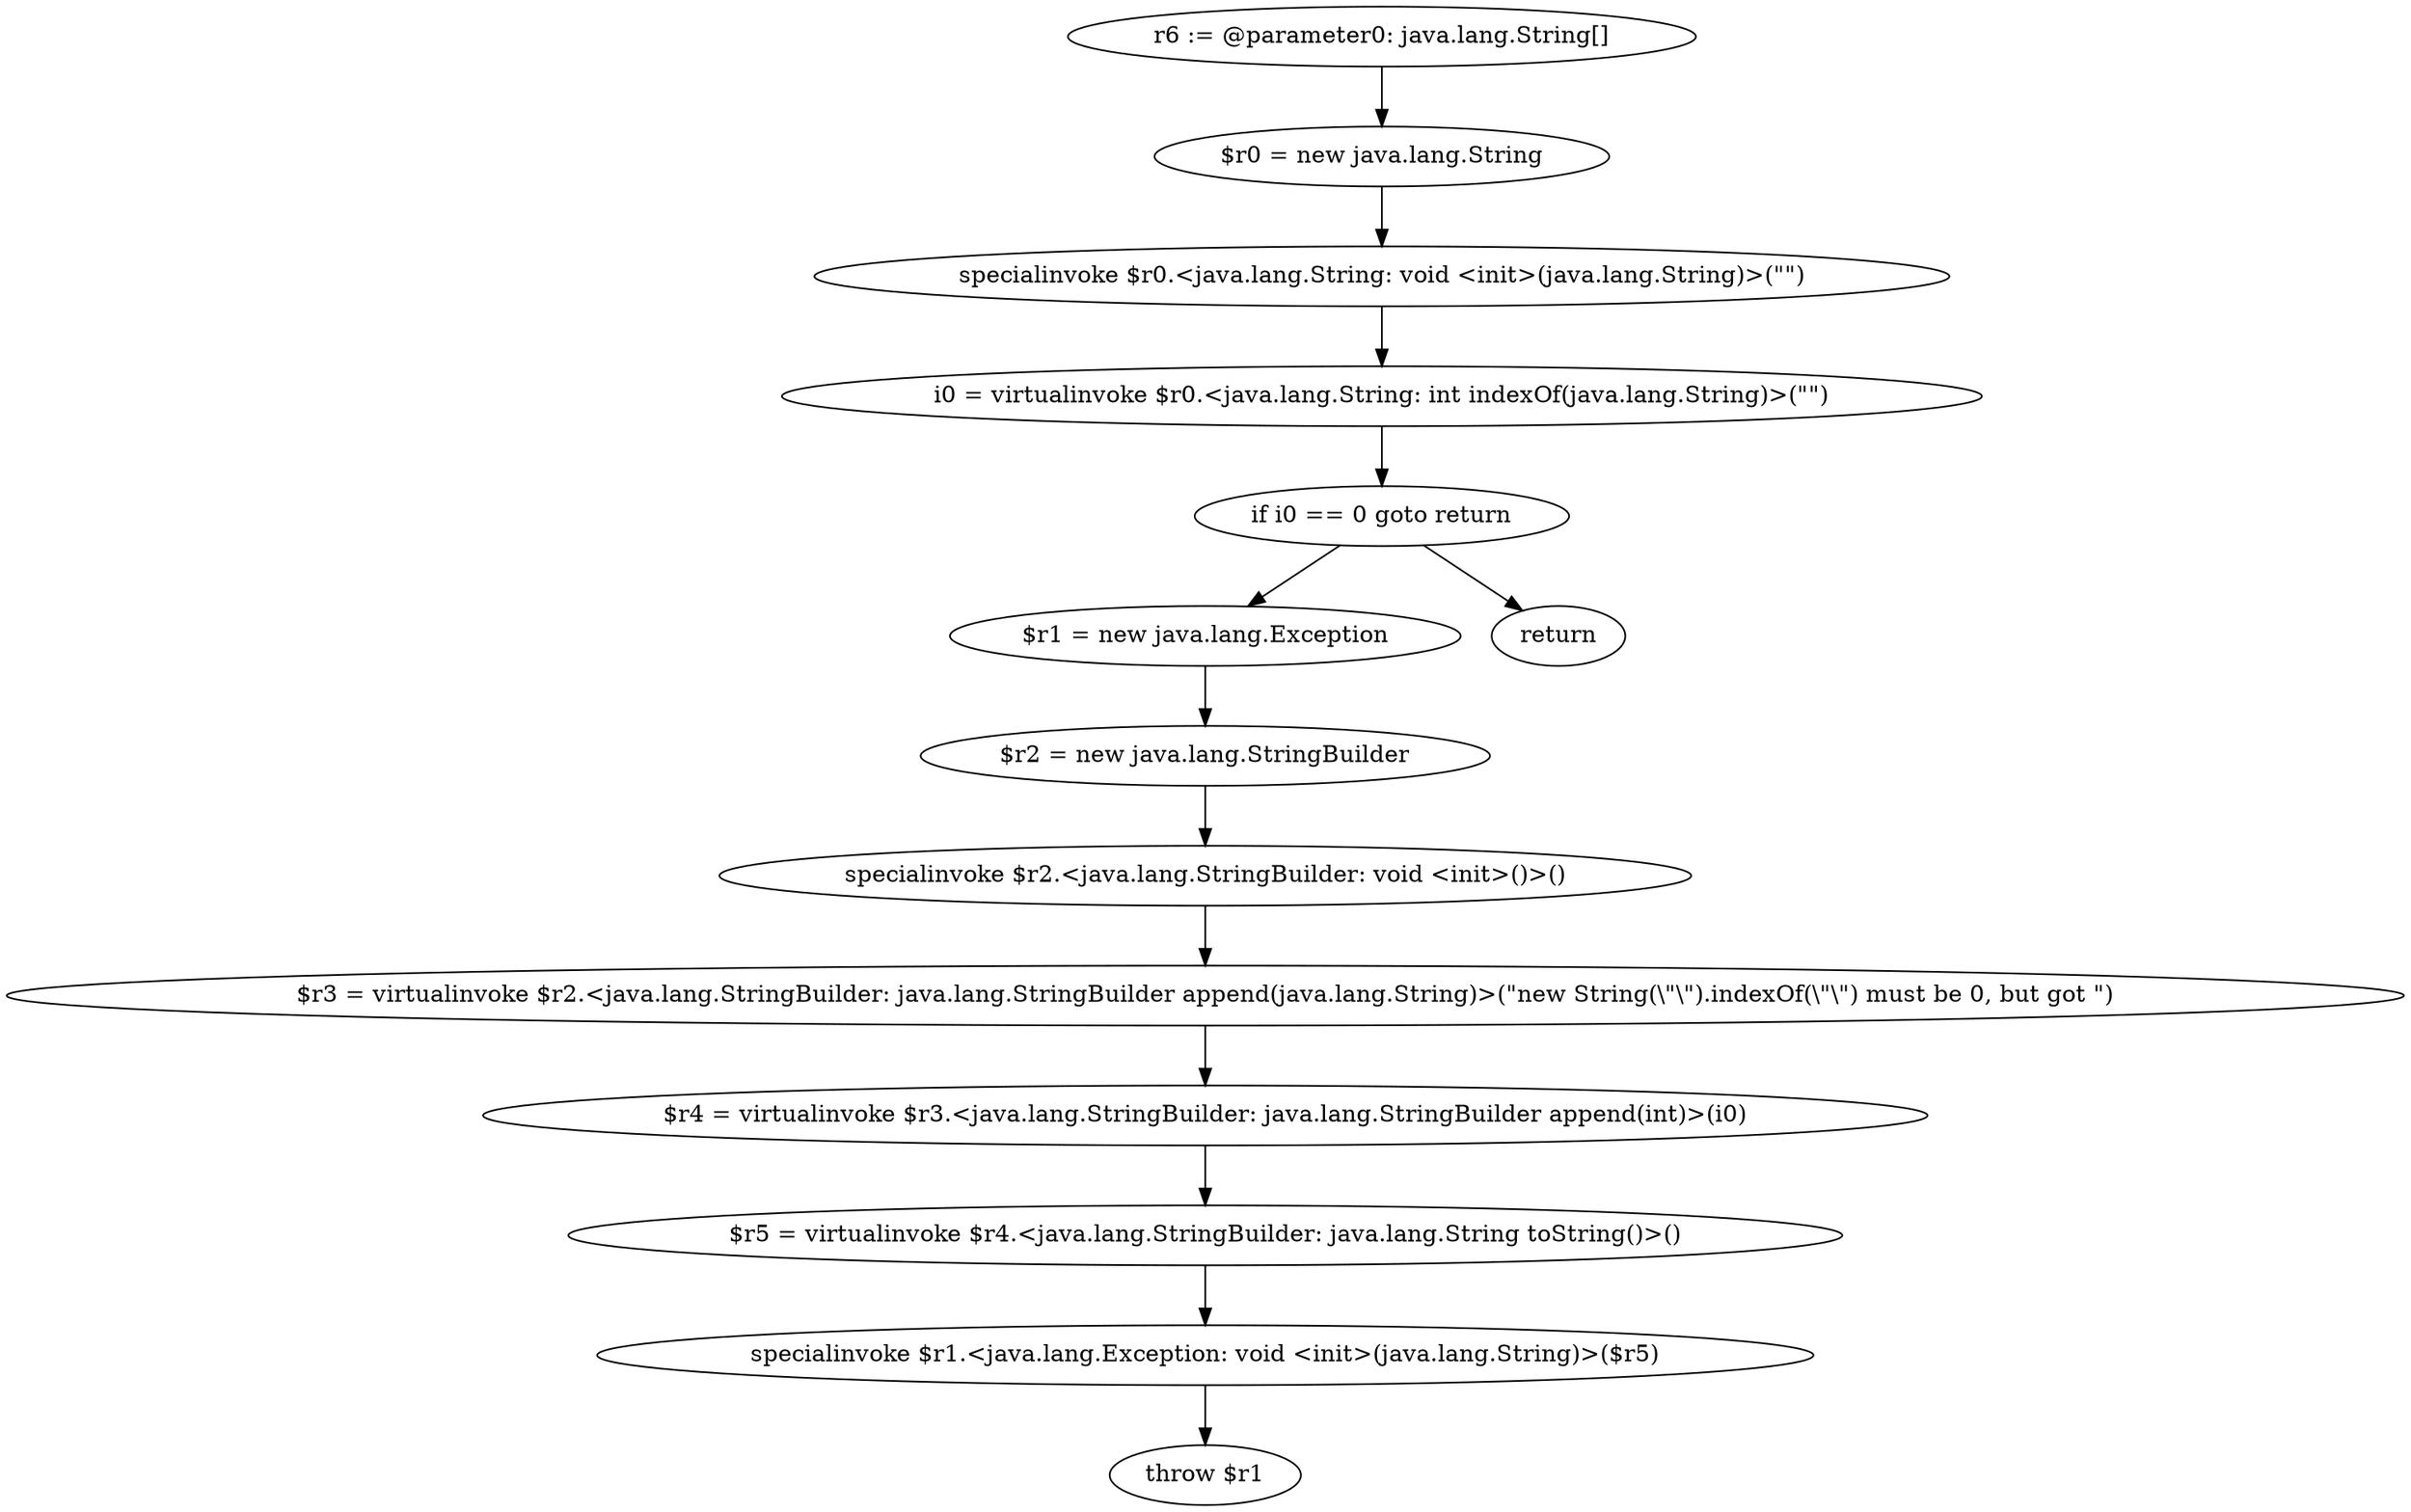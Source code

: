 digraph "unitGraph" {
    "r6 := @parameter0: java.lang.String[]"
    "$r0 = new java.lang.String"
    "specialinvoke $r0.<java.lang.String: void <init>(java.lang.String)>(\"\")"
    "i0 = virtualinvoke $r0.<java.lang.String: int indexOf(java.lang.String)>(\"\")"
    "if i0 == 0 goto return"
    "$r1 = new java.lang.Exception"
    "$r2 = new java.lang.StringBuilder"
    "specialinvoke $r2.<java.lang.StringBuilder: void <init>()>()"
    "$r3 = virtualinvoke $r2.<java.lang.StringBuilder: java.lang.StringBuilder append(java.lang.String)>(\"new String(\\\"\\\").indexOf(\\\"\\\") must be 0, but got \")"
    "$r4 = virtualinvoke $r3.<java.lang.StringBuilder: java.lang.StringBuilder append(int)>(i0)"
    "$r5 = virtualinvoke $r4.<java.lang.StringBuilder: java.lang.String toString()>()"
    "specialinvoke $r1.<java.lang.Exception: void <init>(java.lang.String)>($r5)"
    "throw $r1"
    "return"
    "r6 := @parameter0: java.lang.String[]"->"$r0 = new java.lang.String";
    "$r0 = new java.lang.String"->"specialinvoke $r0.<java.lang.String: void <init>(java.lang.String)>(\"\")";
    "specialinvoke $r0.<java.lang.String: void <init>(java.lang.String)>(\"\")"->"i0 = virtualinvoke $r0.<java.lang.String: int indexOf(java.lang.String)>(\"\")";
    "i0 = virtualinvoke $r0.<java.lang.String: int indexOf(java.lang.String)>(\"\")"->"if i0 == 0 goto return";
    "if i0 == 0 goto return"->"$r1 = new java.lang.Exception";
    "if i0 == 0 goto return"->"return";
    "$r1 = new java.lang.Exception"->"$r2 = new java.lang.StringBuilder";
    "$r2 = new java.lang.StringBuilder"->"specialinvoke $r2.<java.lang.StringBuilder: void <init>()>()";
    "specialinvoke $r2.<java.lang.StringBuilder: void <init>()>()"->"$r3 = virtualinvoke $r2.<java.lang.StringBuilder: java.lang.StringBuilder append(java.lang.String)>(\"new String(\\\"\\\").indexOf(\\\"\\\") must be 0, but got \")";
    "$r3 = virtualinvoke $r2.<java.lang.StringBuilder: java.lang.StringBuilder append(java.lang.String)>(\"new String(\\\"\\\").indexOf(\\\"\\\") must be 0, but got \")"->"$r4 = virtualinvoke $r3.<java.lang.StringBuilder: java.lang.StringBuilder append(int)>(i0)";
    "$r4 = virtualinvoke $r3.<java.lang.StringBuilder: java.lang.StringBuilder append(int)>(i0)"->"$r5 = virtualinvoke $r4.<java.lang.StringBuilder: java.lang.String toString()>()";
    "$r5 = virtualinvoke $r4.<java.lang.StringBuilder: java.lang.String toString()>()"->"specialinvoke $r1.<java.lang.Exception: void <init>(java.lang.String)>($r5)";
    "specialinvoke $r1.<java.lang.Exception: void <init>(java.lang.String)>($r5)"->"throw $r1";
}
